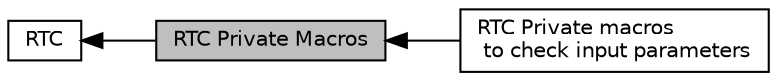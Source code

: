 digraph "RTC Private Macros"
{
  edge [fontname="Helvetica",fontsize="10",labelfontname="Helvetica",labelfontsize="10"];
  node [fontname="Helvetica",fontsize="10",shape=record];
  rankdir=LR;
  Node1 [label="RTC",height=0.2,width=0.4,color="black", fillcolor="white", style="filled",URL="$group___r_t_c.html",tooltip="RTC HAL module driver. "];
  Node0 [label="RTC Private Macros",height=0.2,width=0.4,color="black", fillcolor="grey75", style="filled", fontcolor="black"];
  Node2 [label="RTC Private macros\l to check input parameters",height=0.2,width=0.4,color="black", fillcolor="white", style="filled",URL="$group___r_t_c___i_s___r_t_c___definitions.html"];
  Node1->Node0 [shape=plaintext, dir="back", style="solid"];
  Node0->Node2 [shape=plaintext, dir="back", style="solid"];
}
